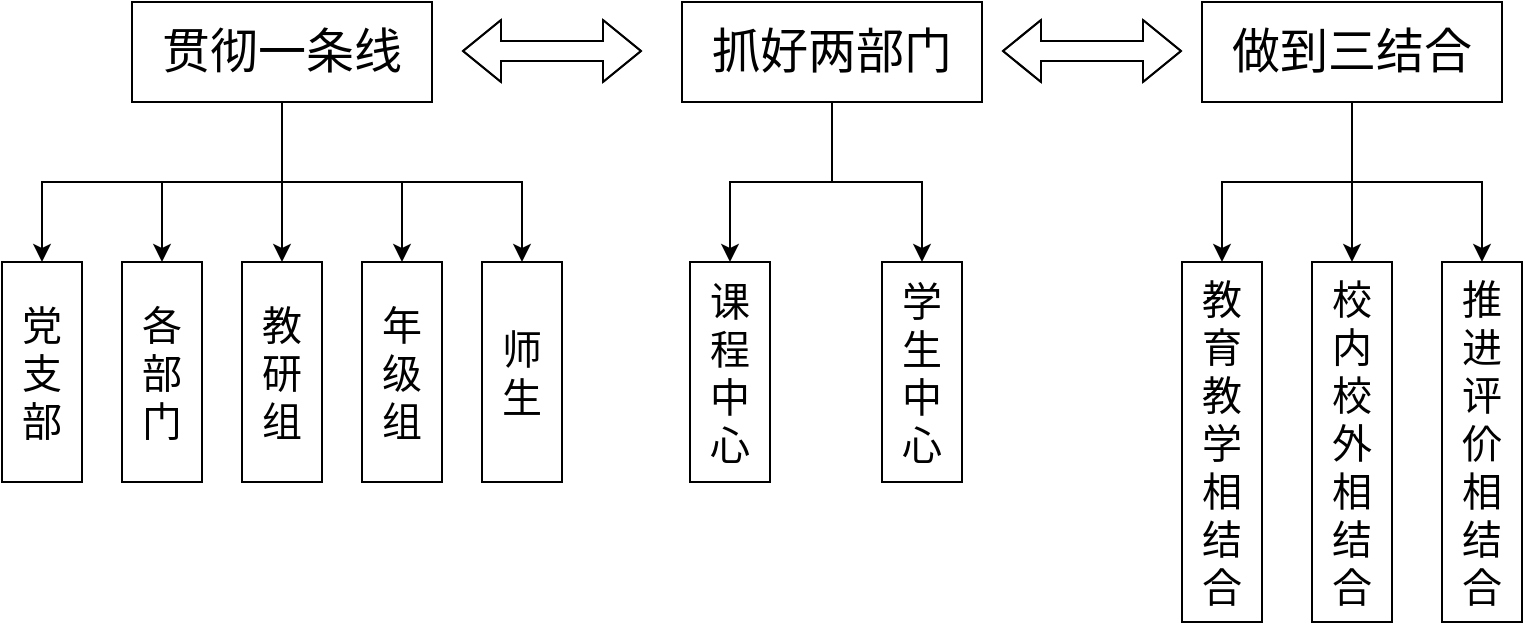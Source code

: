 <mxfile version="21.3.3" type="github">
  <diagram id="prtHgNgQTEPvFCAcTncT" name="Page-1">
    <mxGraphModel dx="1194" dy="576" grid="1" gridSize="10" guides="1" tooltips="1" connect="1" arrows="1" fold="1" page="1" pageScale="1" pageWidth="827" pageHeight="1169" math="0" shadow="0">
      <root>
        <mxCell id="0" />
        <mxCell id="1" parent="0" />
        <mxCell id="uA-aJmESSk0AEYk4KQHF-15" style="edgeStyle=orthogonalEdgeStyle;rounded=0;orthogonalLoop=1;jettySize=auto;html=1;entryX=0.5;entryY=0;entryDx=0;entryDy=0;" edge="1" parent="1" source="uA-aJmESSk0AEYk4KQHF-1" target="uA-aJmESSk0AEYk4KQHF-5">
          <mxGeometry relative="1" as="geometry" />
        </mxCell>
        <mxCell id="uA-aJmESSk0AEYk4KQHF-16" style="edgeStyle=orthogonalEdgeStyle;rounded=0;orthogonalLoop=1;jettySize=auto;html=1;exitX=0.5;exitY=1;exitDx=0;exitDy=0;entryX=0.5;entryY=0;entryDx=0;entryDy=0;" edge="1" parent="1" source="uA-aJmESSk0AEYk4KQHF-1" target="uA-aJmESSk0AEYk4KQHF-6">
          <mxGeometry relative="1" as="geometry" />
        </mxCell>
        <mxCell id="uA-aJmESSk0AEYk4KQHF-17" style="edgeStyle=orthogonalEdgeStyle;rounded=0;orthogonalLoop=1;jettySize=auto;html=1;exitX=0.5;exitY=1;exitDx=0;exitDy=0;entryX=0.5;entryY=0;entryDx=0;entryDy=0;" edge="1" parent="1" source="uA-aJmESSk0AEYk4KQHF-1" target="uA-aJmESSk0AEYk4KQHF-7">
          <mxGeometry relative="1" as="geometry" />
        </mxCell>
        <mxCell id="uA-aJmESSk0AEYk4KQHF-18" style="edgeStyle=orthogonalEdgeStyle;rounded=0;orthogonalLoop=1;jettySize=auto;html=1;exitX=0.5;exitY=1;exitDx=0;exitDy=0;" edge="1" parent="1" source="uA-aJmESSk0AEYk4KQHF-1" target="uA-aJmESSk0AEYk4KQHF-8">
          <mxGeometry relative="1" as="geometry" />
        </mxCell>
        <mxCell id="uA-aJmESSk0AEYk4KQHF-19" style="edgeStyle=orthogonalEdgeStyle;rounded=0;orthogonalLoop=1;jettySize=auto;html=1;exitX=0.5;exitY=1;exitDx=0;exitDy=0;entryX=0.5;entryY=0;entryDx=0;entryDy=0;" edge="1" parent="1" source="uA-aJmESSk0AEYk4KQHF-1" target="uA-aJmESSk0AEYk4KQHF-4">
          <mxGeometry relative="1" as="geometry" />
        </mxCell>
        <mxCell id="uA-aJmESSk0AEYk4KQHF-1" value="&lt;font style=&quot;font-size: 24px;&quot;&gt;贯彻一条线&lt;/font&gt;" style="rounded=0;whiteSpace=wrap;html=1;" vertex="1" parent="1">
          <mxGeometry x="135" y="100" width="150" height="50" as="geometry" />
        </mxCell>
        <mxCell id="uA-aJmESSk0AEYk4KQHF-20" style="edgeStyle=orthogonalEdgeStyle;rounded=0;orthogonalLoop=1;jettySize=auto;html=1;exitX=0.5;exitY=1;exitDx=0;exitDy=0;entryX=0.5;entryY=0;entryDx=0;entryDy=0;" edge="1" parent="1" source="uA-aJmESSk0AEYk4KQHF-2" target="uA-aJmESSk0AEYk4KQHF-9">
          <mxGeometry relative="1" as="geometry" />
        </mxCell>
        <mxCell id="uA-aJmESSk0AEYk4KQHF-21" style="edgeStyle=orthogonalEdgeStyle;rounded=0;orthogonalLoop=1;jettySize=auto;html=1;exitX=0.5;exitY=1;exitDx=0;exitDy=0;entryX=0.5;entryY=0;entryDx=0;entryDy=0;" edge="1" parent="1" source="uA-aJmESSk0AEYk4KQHF-2" target="uA-aJmESSk0AEYk4KQHF-10">
          <mxGeometry relative="1" as="geometry" />
        </mxCell>
        <mxCell id="uA-aJmESSk0AEYk4KQHF-2" value="&lt;font style=&quot;font-size: 24px;&quot;&gt;抓好两部门&lt;/font&gt;" style="rounded=0;whiteSpace=wrap;html=1;" vertex="1" parent="1">
          <mxGeometry x="410" y="100" width="150" height="50" as="geometry" />
        </mxCell>
        <mxCell id="uA-aJmESSk0AEYk4KQHF-22" style="edgeStyle=orthogonalEdgeStyle;rounded=0;orthogonalLoop=1;jettySize=auto;html=1;exitX=0.5;exitY=1;exitDx=0;exitDy=0;entryX=0.5;entryY=0;entryDx=0;entryDy=0;" edge="1" parent="1" source="uA-aJmESSk0AEYk4KQHF-3" target="uA-aJmESSk0AEYk4KQHF-11">
          <mxGeometry relative="1" as="geometry" />
        </mxCell>
        <mxCell id="uA-aJmESSk0AEYk4KQHF-23" style="edgeStyle=orthogonalEdgeStyle;rounded=0;orthogonalLoop=1;jettySize=auto;html=1;exitX=0.5;exitY=1;exitDx=0;exitDy=0;entryX=0.5;entryY=0;entryDx=0;entryDy=0;" edge="1" parent="1" source="uA-aJmESSk0AEYk4KQHF-3" target="uA-aJmESSk0AEYk4KQHF-12">
          <mxGeometry relative="1" as="geometry" />
        </mxCell>
        <mxCell id="uA-aJmESSk0AEYk4KQHF-24" style="edgeStyle=orthogonalEdgeStyle;rounded=0;orthogonalLoop=1;jettySize=auto;html=1;exitX=0.5;exitY=1;exitDx=0;exitDy=0;entryX=0.5;entryY=0;entryDx=0;entryDy=0;" edge="1" parent="1" source="uA-aJmESSk0AEYk4KQHF-3" target="uA-aJmESSk0AEYk4KQHF-13">
          <mxGeometry relative="1" as="geometry" />
        </mxCell>
        <mxCell id="uA-aJmESSk0AEYk4KQHF-3" value="&lt;font style=&quot;font-size: 24px;&quot;&gt;做到三结合&lt;/font&gt;" style="rounded=0;whiteSpace=wrap;html=1;" vertex="1" parent="1">
          <mxGeometry x="670" y="100" width="150" height="50" as="geometry" />
        </mxCell>
        <mxCell id="uA-aJmESSk0AEYk4KQHF-4" value="&lt;font style=&quot;font-size: 20px;&quot;&gt;党支部&lt;/font&gt;" style="rounded=0;whiteSpace=wrap;html=1;" vertex="1" parent="1">
          <mxGeometry x="70" y="230" width="40" height="110" as="geometry" />
        </mxCell>
        <mxCell id="uA-aJmESSk0AEYk4KQHF-5" value="&lt;font style=&quot;font-size: 20px;&quot;&gt;各部门&lt;/font&gt;" style="rounded=0;whiteSpace=wrap;html=1;" vertex="1" parent="1">
          <mxGeometry x="130" y="230" width="40" height="110" as="geometry" />
        </mxCell>
        <mxCell id="uA-aJmESSk0AEYk4KQHF-6" value="&lt;font style=&quot;font-size: 20px;&quot;&gt;教研组&lt;/font&gt;" style="rounded=0;whiteSpace=wrap;html=1;" vertex="1" parent="1">
          <mxGeometry x="190" y="230" width="40" height="110" as="geometry" />
        </mxCell>
        <mxCell id="uA-aJmESSk0AEYk4KQHF-7" value="&lt;font style=&quot;font-size: 20px;&quot;&gt;年级组&lt;/font&gt;" style="rounded=0;whiteSpace=wrap;html=1;" vertex="1" parent="1">
          <mxGeometry x="250" y="230" width="40" height="110" as="geometry" />
        </mxCell>
        <mxCell id="uA-aJmESSk0AEYk4KQHF-8" value="&lt;font style=&quot;font-size: 20px;&quot;&gt;师生&lt;/font&gt;" style="rounded=0;whiteSpace=wrap;html=1;" vertex="1" parent="1">
          <mxGeometry x="310" y="230" width="40" height="110" as="geometry" />
        </mxCell>
        <mxCell id="uA-aJmESSk0AEYk4KQHF-9" value="&lt;font style=&quot;font-size: 20px;&quot;&gt;课程中心&lt;/font&gt;" style="rounded=0;whiteSpace=wrap;html=1;" vertex="1" parent="1">
          <mxGeometry x="414" y="230" width="40" height="110" as="geometry" />
        </mxCell>
        <mxCell id="uA-aJmESSk0AEYk4KQHF-10" value="&lt;font style=&quot;font-size: 20px;&quot;&gt;学生中心&lt;/font&gt;" style="rounded=0;whiteSpace=wrap;html=1;" vertex="1" parent="1">
          <mxGeometry x="510" y="230" width="40" height="110" as="geometry" />
        </mxCell>
        <mxCell id="uA-aJmESSk0AEYk4KQHF-11" value="&lt;font style=&quot;font-size: 20px;&quot;&gt;教育教学相结合&lt;/font&gt;" style="rounded=0;whiteSpace=wrap;html=1;" vertex="1" parent="1">
          <mxGeometry x="660" y="230" width="40" height="180" as="geometry" />
        </mxCell>
        <mxCell id="uA-aJmESSk0AEYk4KQHF-12" value="&lt;font style=&quot;font-size: 20px;&quot;&gt;校内校外相结合&lt;/font&gt;" style="rounded=0;whiteSpace=wrap;html=1;" vertex="1" parent="1">
          <mxGeometry x="725" y="230" width="40" height="180" as="geometry" />
        </mxCell>
        <mxCell id="uA-aJmESSk0AEYk4KQHF-13" value="&lt;font style=&quot;font-size: 20px;&quot;&gt;推进评价相结合&lt;/font&gt;" style="rounded=0;whiteSpace=wrap;html=1;" vertex="1" parent="1">
          <mxGeometry x="790" y="230" width="40" height="180" as="geometry" />
        </mxCell>
        <mxCell id="uA-aJmESSk0AEYk4KQHF-25" value="" style="shape=flexArrow;endArrow=classic;startArrow=classic;html=1;rounded=0;" edge="1" parent="1">
          <mxGeometry width="100" height="100" relative="1" as="geometry">
            <mxPoint x="300" y="124.5" as="sourcePoint" />
            <mxPoint x="390" y="124.5" as="targetPoint" />
            <Array as="points">
              <mxPoint x="350" y="124.5" />
            </Array>
          </mxGeometry>
        </mxCell>
        <mxCell id="uA-aJmESSk0AEYk4KQHF-26" value="" style="shape=flexArrow;endArrow=classic;startArrow=classic;html=1;rounded=0;" edge="1" parent="1">
          <mxGeometry width="100" height="100" relative="1" as="geometry">
            <mxPoint x="570" y="124.5" as="sourcePoint" />
            <mxPoint x="660" y="124.5" as="targetPoint" />
            <Array as="points">
              <mxPoint x="620" y="124.5" />
            </Array>
          </mxGeometry>
        </mxCell>
      </root>
    </mxGraphModel>
  </diagram>
</mxfile>

